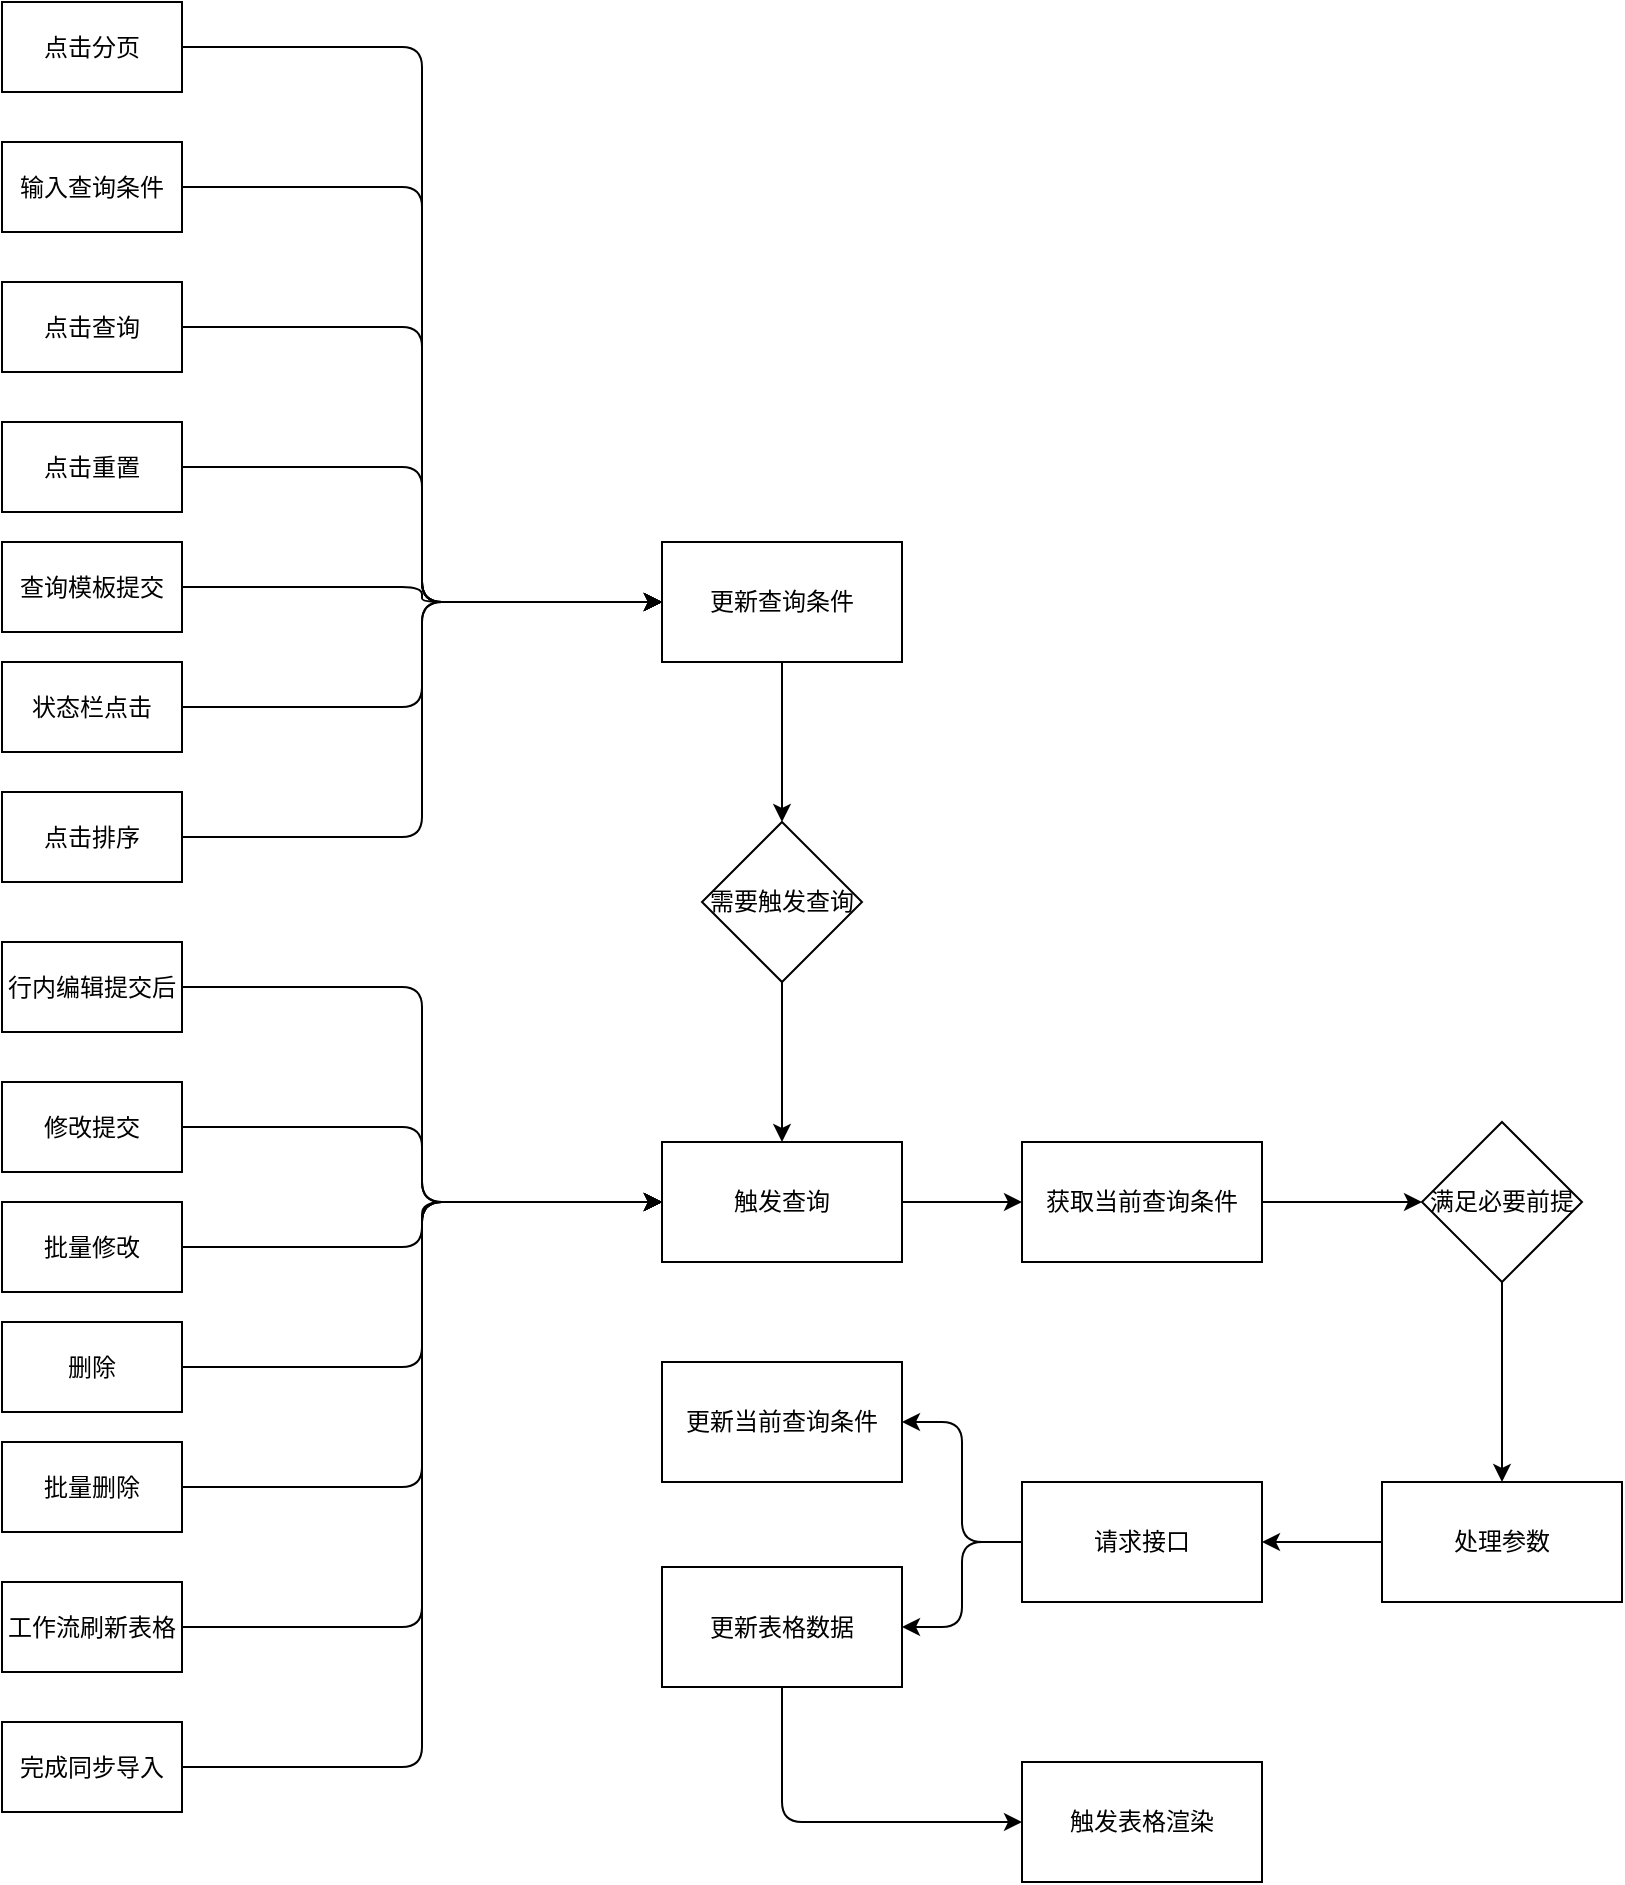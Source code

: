 <mxfile>
    <diagram id="i_cZanNMw7UUlkXL3e25" name="第 1 页">
        <mxGraphModel dx="1523" dy="757" grid="1" gridSize="10" guides="1" tooltips="1" connect="1" arrows="1" fold="1" page="1" pageScale="1" pageWidth="827" pageHeight="1169" math="0" shadow="0">
            <root>
                <mxCell id="0"/>
                <mxCell id="1" parent="0"/>
                <mxCell id="39" style="edgeStyle=orthogonalEdgeStyle;html=1;" edge="1" parent="1" source="2" target="38">
                    <mxGeometry relative="1" as="geometry"/>
                </mxCell>
                <mxCell id="2" value="触发查询" style="rounded=0;whiteSpace=wrap;html=1;" parent="1" vertex="1">
                    <mxGeometry x="660" y="760" width="120" height="60" as="geometry"/>
                </mxCell>
                <mxCell id="33" style="edgeStyle=orthogonalEdgeStyle;html=1;entryX=0;entryY=0.5;entryDx=0;entryDy=0;" edge="1" parent="1" source="3" target="29">
                    <mxGeometry relative="1" as="geometry"/>
                </mxCell>
                <mxCell id="3" value="点击查询" style="rounded=0;whiteSpace=wrap;html=1;" parent="1" vertex="1">
                    <mxGeometry x="330" y="330" width="90" height="45" as="geometry"/>
                </mxCell>
                <mxCell id="30" style="edgeStyle=orthogonalEdgeStyle;html=1;entryX=0;entryY=0.5;entryDx=0;entryDy=0;" edge="1" parent="1" source="5" target="29">
                    <mxGeometry relative="1" as="geometry"/>
                </mxCell>
                <mxCell id="5" value="点击分页" style="rounded=0;whiteSpace=wrap;html=1;" parent="1" vertex="1">
                    <mxGeometry x="330" y="190" width="90" height="45" as="geometry"/>
                </mxCell>
                <mxCell id="32" style="edgeStyle=orthogonalEdgeStyle;html=1;entryX=0;entryY=0.5;entryDx=0;entryDy=0;" edge="1" parent="1" source="6" target="29">
                    <mxGeometry relative="1" as="geometry">
                        <mxPoint x="580" y="445" as="targetPoint"/>
                    </mxGeometry>
                </mxCell>
                <mxCell id="6" value="输入查询条件" style="rounded=0;whiteSpace=wrap;html=1;" parent="1" vertex="1">
                    <mxGeometry x="330" y="260" width="90" height="45" as="geometry"/>
                </mxCell>
                <mxCell id="34" style="edgeStyle=orthogonalEdgeStyle;html=1;entryX=0;entryY=0.5;entryDx=0;entryDy=0;" edge="1" parent="1" source="7" target="29">
                    <mxGeometry relative="1" as="geometry"/>
                </mxCell>
                <mxCell id="7" value="点击重置" style="rounded=0;whiteSpace=wrap;html=1;" parent="1" vertex="1">
                    <mxGeometry x="330" y="400" width="90" height="45" as="geometry"/>
                </mxCell>
                <mxCell id="35" style="edgeStyle=orthogonalEdgeStyle;html=1;entryX=0;entryY=0.5;entryDx=0;entryDy=0;" edge="1" parent="1" source="8" target="29">
                    <mxGeometry relative="1" as="geometry"/>
                </mxCell>
                <mxCell id="8" value="查询模板提交" style="rounded=0;whiteSpace=wrap;html=1;" parent="1" vertex="1">
                    <mxGeometry x="330" y="460" width="90" height="45" as="geometry"/>
                </mxCell>
                <mxCell id="36" style="edgeStyle=orthogonalEdgeStyle;html=1;entryX=0;entryY=0.5;entryDx=0;entryDy=0;" edge="1" parent="1" source="9" target="29">
                    <mxGeometry relative="1" as="geometry"/>
                </mxCell>
                <mxCell id="9" value="状态栏点击" style="rounded=0;whiteSpace=wrap;html=1;" parent="1" vertex="1">
                    <mxGeometry x="330" y="520" width="90" height="45" as="geometry"/>
                </mxCell>
                <mxCell id="18" style="edgeStyle=orthogonalEdgeStyle;html=1;entryX=0;entryY=0.5;entryDx=0;entryDy=0;" parent="1" source="10" target="2" edge="1">
                    <mxGeometry relative="1" as="geometry"/>
                </mxCell>
                <mxCell id="10" value="行内编辑提交后" style="rounded=0;whiteSpace=wrap;html=1;" parent="1" vertex="1">
                    <mxGeometry x="330" y="660" width="90" height="45" as="geometry"/>
                </mxCell>
                <mxCell id="20" style="edgeStyle=orthogonalEdgeStyle;html=1;entryX=0;entryY=0.5;entryDx=0;entryDy=0;" parent="1" source="19" target="2" edge="1">
                    <mxGeometry relative="1" as="geometry"/>
                </mxCell>
                <mxCell id="19" value="修改提交" style="rounded=0;whiteSpace=wrap;html=1;" parent="1" vertex="1">
                    <mxGeometry x="330" y="730" width="90" height="45" as="geometry"/>
                </mxCell>
                <mxCell id="22" style="edgeStyle=orthogonalEdgeStyle;html=1;entryX=0;entryY=0.5;entryDx=0;entryDy=0;" parent="1" source="21" target="2" edge="1">
                    <mxGeometry relative="1" as="geometry"/>
                </mxCell>
                <mxCell id="21" value="工作流刷新表格" style="rounded=0;whiteSpace=wrap;html=1;" parent="1" vertex="1">
                    <mxGeometry x="330" y="980" width="90" height="45" as="geometry"/>
                </mxCell>
                <mxCell id="26" style="edgeStyle=orthogonalEdgeStyle;html=1;entryX=0;entryY=0.5;entryDx=0;entryDy=0;" parent="1" source="23" target="2" edge="1">
                    <mxGeometry relative="1" as="geometry"/>
                </mxCell>
                <mxCell id="23" value="批量修改" style="rounded=0;whiteSpace=wrap;html=1;" parent="1" vertex="1">
                    <mxGeometry x="330" y="790" width="90" height="45" as="geometry"/>
                </mxCell>
                <mxCell id="27" style="edgeStyle=orthogonalEdgeStyle;html=1;entryX=0;entryY=0.5;entryDx=0;entryDy=0;" parent="1" source="24" target="2" edge="1">
                    <mxGeometry relative="1" as="geometry"/>
                </mxCell>
                <mxCell id="24" value="删除" style="rounded=0;whiteSpace=wrap;html=1;" parent="1" vertex="1">
                    <mxGeometry x="330" y="850" width="90" height="45" as="geometry"/>
                </mxCell>
                <mxCell id="28" style="edgeStyle=orthogonalEdgeStyle;html=1;entryX=0;entryY=0.5;entryDx=0;entryDy=0;" parent="1" source="25" target="2" edge="1">
                    <mxGeometry relative="1" as="geometry"/>
                </mxCell>
                <mxCell id="25" value="批量删除" style="rounded=0;whiteSpace=wrap;html=1;" parent="1" vertex="1">
                    <mxGeometry x="330" y="910" width="90" height="45" as="geometry"/>
                </mxCell>
                <mxCell id="51" style="edgeStyle=orthogonalEdgeStyle;html=1;entryX=0.5;entryY=0;entryDx=0;entryDy=0;" edge="1" parent="1" source="29" target="50">
                    <mxGeometry relative="1" as="geometry"/>
                </mxCell>
                <mxCell id="29" value="更新查询条件" style="whiteSpace=wrap;html=1;" vertex="1" parent="1">
                    <mxGeometry x="660" y="460" width="120" height="60" as="geometry"/>
                </mxCell>
                <mxCell id="41" style="edgeStyle=orthogonalEdgeStyle;html=1;entryX=0;entryY=0.5;entryDx=0;entryDy=0;" edge="1" parent="1" source="38" target="40">
                    <mxGeometry relative="1" as="geometry"/>
                </mxCell>
                <mxCell id="38" value="获取当前查询条件" style="whiteSpace=wrap;html=1;rounded=0;" vertex="1" parent="1">
                    <mxGeometry x="840" y="760" width="120" height="60" as="geometry"/>
                </mxCell>
                <mxCell id="43" value="" style="edgeStyle=orthogonalEdgeStyle;html=1;" edge="1" parent="1" source="40" target="42">
                    <mxGeometry relative="1" as="geometry"/>
                </mxCell>
                <mxCell id="40" value="满足必要前提" style="rhombus;whiteSpace=wrap;html=1;rounded=0;" vertex="1" parent="1">
                    <mxGeometry x="1040" y="750" width="80" height="80" as="geometry"/>
                </mxCell>
                <mxCell id="45" value="" style="edgeStyle=orthogonalEdgeStyle;html=1;" edge="1" parent="1" source="42" target="44">
                    <mxGeometry relative="1" as="geometry"/>
                </mxCell>
                <mxCell id="42" value="处理参数" style="whiteSpace=wrap;html=1;rounded=0;" vertex="1" parent="1">
                    <mxGeometry x="1020" y="930" width="120" height="60" as="geometry"/>
                </mxCell>
                <mxCell id="47" value="" style="edgeStyle=orthogonalEdgeStyle;html=1;" edge="1" parent="1" source="44" target="46">
                    <mxGeometry relative="1" as="geometry"/>
                </mxCell>
                <mxCell id="54" style="edgeStyle=orthogonalEdgeStyle;html=1;entryX=1;entryY=0.5;entryDx=0;entryDy=0;" edge="1" parent="1" source="44" target="53">
                    <mxGeometry relative="1" as="geometry"/>
                </mxCell>
                <mxCell id="44" value="请求接口" style="whiteSpace=wrap;html=1;rounded=0;" vertex="1" parent="1">
                    <mxGeometry x="840" y="930" width="120" height="60" as="geometry"/>
                </mxCell>
                <mxCell id="56" style="edgeStyle=orthogonalEdgeStyle;html=1;entryX=0;entryY=0.5;entryDx=0;entryDy=0;" edge="1" parent="1" source="46" target="48">
                    <mxGeometry relative="1" as="geometry">
                        <Array as="points">
                            <mxPoint x="720" y="1100"/>
                        </Array>
                    </mxGeometry>
                </mxCell>
                <mxCell id="46" value="更新表格数据" style="whiteSpace=wrap;html=1;rounded=0;" vertex="1" parent="1">
                    <mxGeometry x="660" y="972.5" width="120" height="60" as="geometry"/>
                </mxCell>
                <mxCell id="48" value="触发表格渲染" style="whiteSpace=wrap;html=1;rounded=0;" vertex="1" parent="1">
                    <mxGeometry x="840" y="1070" width="120" height="60" as="geometry"/>
                </mxCell>
                <mxCell id="52" style="edgeStyle=orthogonalEdgeStyle;html=1;entryX=0.5;entryY=0;entryDx=0;entryDy=0;" edge="1" parent="1" source="50" target="2">
                    <mxGeometry relative="1" as="geometry"/>
                </mxCell>
                <mxCell id="50" value="需要触发查询" style="rhombus;whiteSpace=wrap;html=1;rounded=0;" vertex="1" parent="1">
                    <mxGeometry x="680" y="600" width="80" height="80" as="geometry"/>
                </mxCell>
                <mxCell id="53" value="更新当前查询条件" style="rounded=0;whiteSpace=wrap;html=1;" vertex="1" parent="1">
                    <mxGeometry x="660" y="870" width="120" height="60" as="geometry"/>
                </mxCell>
                <mxCell id="59" style="edgeStyle=orthogonalEdgeStyle;html=1;entryX=0;entryY=0.5;entryDx=0;entryDy=0;" edge="1" parent="1" source="58" target="29">
                    <mxGeometry relative="1" as="geometry"/>
                </mxCell>
                <mxCell id="58" value="点击排序" style="rounded=0;whiteSpace=wrap;html=1;" vertex="1" parent="1">
                    <mxGeometry x="330" y="585" width="90" height="45" as="geometry"/>
                </mxCell>
                <mxCell id="62" style="edgeStyle=orthogonalEdgeStyle;html=1;entryX=0;entryY=0.5;entryDx=0;entryDy=0;" edge="1" parent="1" source="61" target="2">
                    <mxGeometry relative="1" as="geometry"/>
                </mxCell>
                <mxCell id="61" value="完成同步导入" style="rounded=0;whiteSpace=wrap;html=1;" vertex="1" parent="1">
                    <mxGeometry x="330" y="1050" width="90" height="45" as="geometry"/>
                </mxCell>
            </root>
        </mxGraphModel>
    </diagram>
</mxfile>
